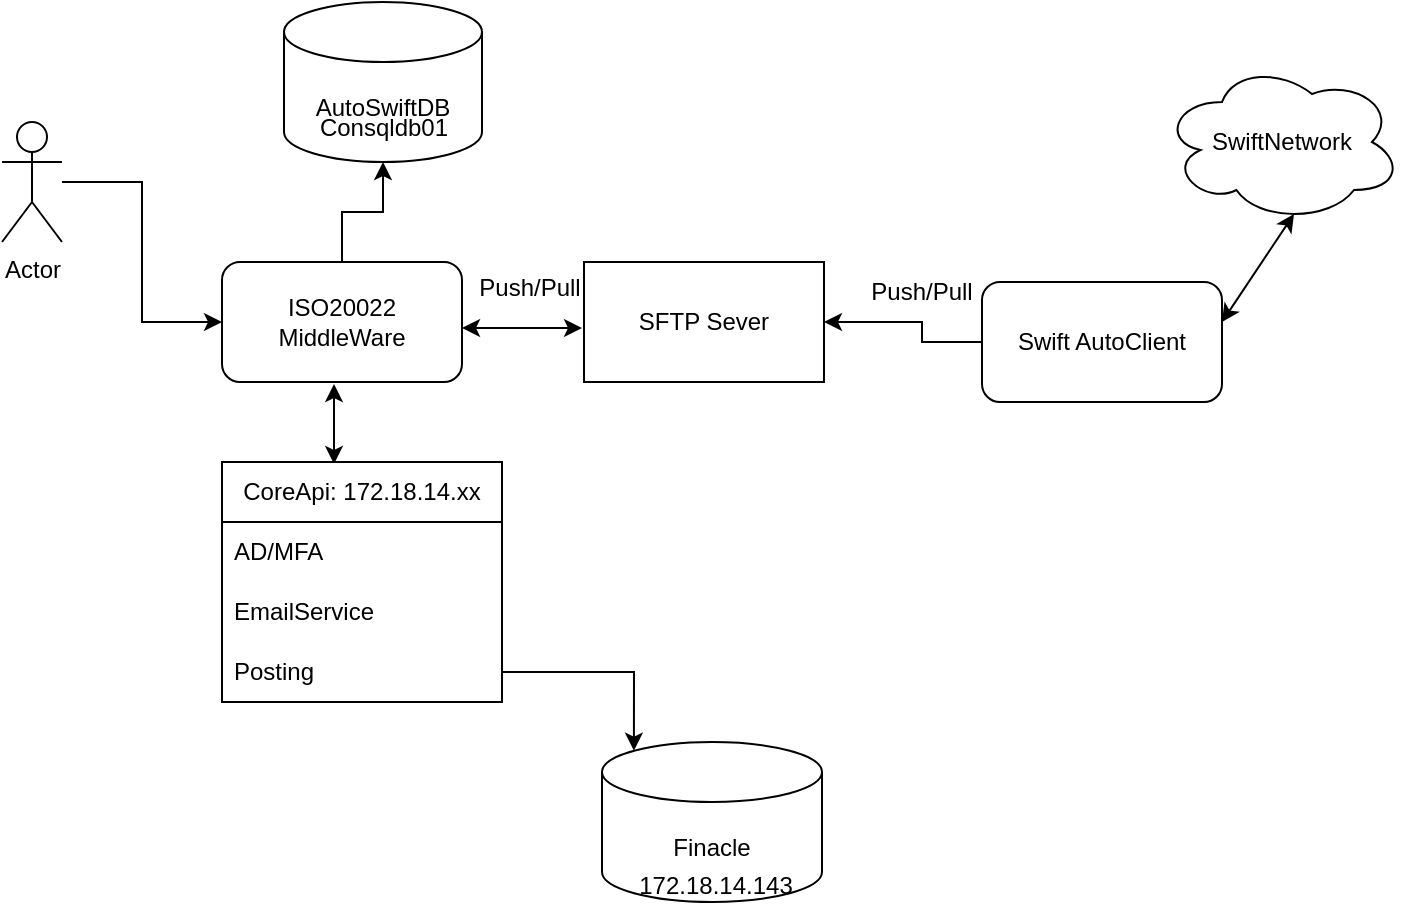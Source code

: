 <mxfile version="28.2.8">
  <diagram name="Page-1" id="3rO9KeIL0mYWNAqeyayW">
    <mxGraphModel dx="778" dy="460" grid="1" gridSize="10" guides="1" tooltips="1" connect="1" arrows="1" fold="1" page="1" pageScale="1" pageWidth="850" pageHeight="1100" math="0" shadow="0">
      <root>
        <mxCell id="0" />
        <mxCell id="1" parent="0" />
        <mxCell id="pUdEh6o4R6Ci44slLrzv-3" style="edgeStyle=orthogonalEdgeStyle;rounded=0;orthogonalLoop=1;jettySize=auto;html=1;" edge="1" parent="1" source="X_URUNGLUlSuWSXZKiOv-2" target="pUdEh6o4R6Ci44slLrzv-2">
          <mxGeometry relative="1" as="geometry" />
        </mxCell>
        <mxCell id="X_URUNGLUlSuWSXZKiOv-2" value="ISO20022 MiddleWare" style="rounded=1;whiteSpace=wrap;html=1;" parent="1" vertex="1">
          <mxGeometry x="140" y="150" width="120" height="60" as="geometry" />
        </mxCell>
        <mxCell id="X_URUNGLUlSuWSXZKiOv-3" value="SFTP Sever" style="rounded=0;whiteSpace=wrap;html=1;" parent="1" vertex="1">
          <mxGeometry x="321" y="150" width="120" height="60" as="geometry" />
        </mxCell>
        <mxCell id="X_URUNGLUlSuWSXZKiOv-5" value="Finacle" style="shape=cylinder3;whiteSpace=wrap;html=1;boundedLbl=1;backgroundOutline=1;size=15;" parent="1" vertex="1">
          <mxGeometry x="330" y="390" width="110" height="80" as="geometry" />
        </mxCell>
        <mxCell id="X_URUNGLUlSuWSXZKiOv-21" value="" style="edgeStyle=orthogonalEdgeStyle;rounded=0;orthogonalLoop=1;jettySize=auto;html=1;" parent="1" source="X_URUNGLUlSuWSXZKiOv-6" target="X_URUNGLUlSuWSXZKiOv-3" edge="1">
          <mxGeometry relative="1" as="geometry">
            <Array as="points">
              <mxPoint x="490" y="190" />
              <mxPoint x="490" y="180" />
            </Array>
          </mxGeometry>
        </mxCell>
        <mxCell id="X_URUNGLUlSuWSXZKiOv-6" value="Swift AutoClient" style="rounded=1;whiteSpace=wrap;html=1;" parent="1" vertex="1">
          <mxGeometry x="520" y="160" width="120" height="60" as="geometry" />
        </mxCell>
        <mxCell id="X_URUNGLUlSuWSXZKiOv-7" value="SwiftNetwork" style="ellipse;shape=cloud;whiteSpace=wrap;html=1;" parent="1" vertex="1">
          <mxGeometry x="610" y="50" width="120" height="80" as="geometry" />
        </mxCell>
        <mxCell id="X_URUNGLUlSuWSXZKiOv-13" value="" style="endArrow=classic;startArrow=classic;html=1;rounded=0;" parent="1" edge="1">
          <mxGeometry width="50" height="50" relative="1" as="geometry">
            <mxPoint x="196" y="251" as="sourcePoint" />
            <mxPoint x="196" y="211" as="targetPoint" />
          </mxGeometry>
        </mxCell>
        <mxCell id="X_URUNGLUlSuWSXZKiOv-22" value="" style="endArrow=classic;startArrow=classic;html=1;rounded=0;entryX=0.55;entryY=0.95;entryDx=0;entryDy=0;entryPerimeter=0;" parent="1" target="X_URUNGLUlSuWSXZKiOv-7" edge="1">
          <mxGeometry width="50" height="50" relative="1" as="geometry">
            <mxPoint x="640" y="180" as="sourcePoint" />
            <mxPoint x="690" y="130" as="targetPoint" />
          </mxGeometry>
        </mxCell>
        <mxCell id="X_URUNGLUlSuWSXZKiOv-27" value="Push/Pull" style="text;html=1;whiteSpace=wrap;strokeColor=none;fillColor=none;align=center;verticalAlign=middle;rounded=0;" parent="1" vertex="1">
          <mxGeometry x="460" y="150" width="60" height="30" as="geometry" />
        </mxCell>
        <mxCell id="X_URUNGLUlSuWSXZKiOv-30" style="edgeStyle=orthogonalEdgeStyle;rounded=0;orthogonalLoop=1;jettySize=auto;html=1;entryX=0;entryY=0.5;entryDx=0;entryDy=0;" parent="1" source="X_URUNGLUlSuWSXZKiOv-29" target="X_URUNGLUlSuWSXZKiOv-2" edge="1">
          <mxGeometry relative="1" as="geometry" />
        </mxCell>
        <mxCell id="X_URUNGLUlSuWSXZKiOv-29" value="Actor" style="shape=umlActor;verticalLabelPosition=bottom;verticalAlign=top;html=1;outlineConnect=0;" parent="1" vertex="1">
          <mxGeometry x="30" y="80" width="30" height="60" as="geometry" />
        </mxCell>
        <mxCell id="X_URUNGLUlSuWSXZKiOv-33" value="" style="endArrow=classic;startArrow=classic;html=1;rounded=0;" parent="1" edge="1">
          <mxGeometry width="50" height="50" relative="1" as="geometry">
            <mxPoint x="260" y="183" as="sourcePoint" />
            <mxPoint x="320" y="183" as="targetPoint" />
          </mxGeometry>
        </mxCell>
        <mxCell id="X_URUNGLUlSuWSXZKiOv-35" value="Push/Pull" style="text;html=1;whiteSpace=wrap;strokeColor=none;fillColor=none;align=center;verticalAlign=middle;rounded=0;" parent="1" vertex="1">
          <mxGeometry x="264" y="148" width="60" height="30" as="geometry" />
        </mxCell>
        <mxCell id="X_URUNGLUlSuWSXZKiOv-38" value="172.18.14.143" style="text;html=1;whiteSpace=wrap;strokeColor=none;fillColor=none;align=center;verticalAlign=middle;rounded=0;" parent="1" vertex="1">
          <mxGeometry x="357" y="447" width="60" height="30" as="geometry" />
        </mxCell>
        <mxCell id="pUdEh6o4R6Ci44slLrzv-2" value="AutoSwiftDB" style="shape=cylinder3;whiteSpace=wrap;html=1;boundedLbl=1;backgroundOutline=1;size=15;" vertex="1" parent="1">
          <mxGeometry x="171" y="20" width="99" height="80" as="geometry" />
        </mxCell>
        <mxCell id="pUdEh6o4R6Ci44slLrzv-4" value="Consqldb01" style="text;html=1;whiteSpace=wrap;strokeColor=none;fillColor=none;align=center;verticalAlign=middle;rounded=0;" vertex="1" parent="1">
          <mxGeometry x="180.5" y="65" width="80" height="35" as="geometry" />
        </mxCell>
        <mxCell id="pUdEh6o4R6Ci44slLrzv-5" value="CoreApi: 172.18.14.xx" style="swimlane;fontStyle=0;childLayout=stackLayout;horizontal=1;startSize=30;horizontalStack=0;resizeParent=1;resizeParentMax=0;resizeLast=0;collapsible=1;marginBottom=0;whiteSpace=wrap;html=1;" vertex="1" parent="1">
          <mxGeometry x="140" y="250" width="140" height="120" as="geometry" />
        </mxCell>
        <mxCell id="pUdEh6o4R6Ci44slLrzv-6" value="AD/MFA" style="text;strokeColor=none;fillColor=none;align=left;verticalAlign=middle;spacingLeft=4;spacingRight=4;overflow=hidden;points=[[0,0.5],[1,0.5]];portConstraint=eastwest;rotatable=0;whiteSpace=wrap;html=1;" vertex="1" parent="pUdEh6o4R6Ci44slLrzv-5">
          <mxGeometry y="30" width="140" height="30" as="geometry" />
        </mxCell>
        <mxCell id="pUdEh6o4R6Ci44slLrzv-7" value="EmailService" style="text;strokeColor=none;fillColor=none;align=left;verticalAlign=middle;spacingLeft=4;spacingRight=4;overflow=hidden;points=[[0,0.5],[1,0.5]];portConstraint=eastwest;rotatable=0;whiteSpace=wrap;html=1;" vertex="1" parent="pUdEh6o4R6Ci44slLrzv-5">
          <mxGeometry y="60" width="140" height="30" as="geometry" />
        </mxCell>
        <mxCell id="pUdEh6o4R6Ci44slLrzv-8" value="Posting" style="text;strokeColor=none;fillColor=none;align=left;verticalAlign=middle;spacingLeft=4;spacingRight=4;overflow=hidden;points=[[0,0.5],[1,0.5]];portConstraint=eastwest;rotatable=0;whiteSpace=wrap;html=1;" vertex="1" parent="pUdEh6o4R6Ci44slLrzv-5">
          <mxGeometry y="90" width="140" height="30" as="geometry" />
        </mxCell>
        <mxCell id="pUdEh6o4R6Ci44slLrzv-9" style="edgeStyle=orthogonalEdgeStyle;rounded=0;orthogonalLoop=1;jettySize=auto;html=1;entryX=0.145;entryY=0;entryDx=0;entryDy=4.35;entryPerimeter=0;" edge="1" parent="1" source="pUdEh6o4R6Ci44slLrzv-8" target="X_URUNGLUlSuWSXZKiOv-5">
          <mxGeometry relative="1" as="geometry">
            <Array as="points">
              <mxPoint x="346" y="355" />
            </Array>
          </mxGeometry>
        </mxCell>
      </root>
    </mxGraphModel>
  </diagram>
</mxfile>
